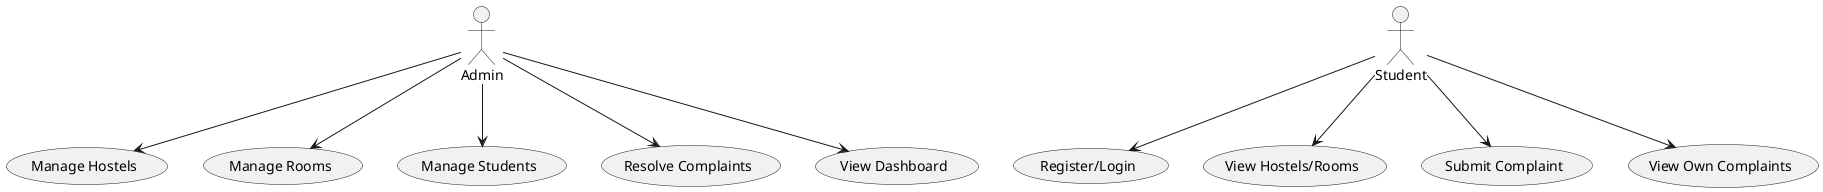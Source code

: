 @startuml
actor Admin
actor Student

Admin --> (Manage Hostels)
Admin --> (Manage Rooms)
Admin --> (Manage Students)
Admin --> (Resolve Complaints)
Admin --> (View Dashboard)
Student --> (Register/Login)
Student --> (View Hostels/Rooms)
Student --> (Submit Complaint)
Student --> (View Own Complaints)
@enduml
